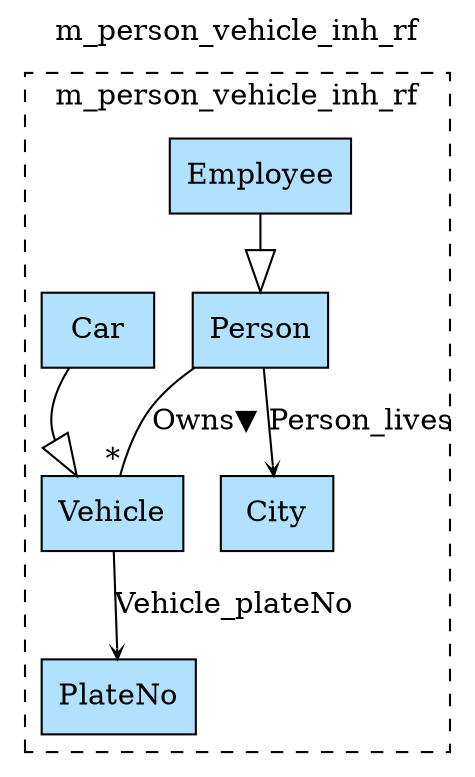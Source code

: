 digraph {graph[label=m_person_vehicle_inh_rf,labelloc=tl,labelfontsize=12];
subgraph cluster_m_person_vehicle_inh_rf{style=dashed;label=m_person_vehicle_inh_rf;
"Employee"[shape=record,fillcolor=lightskyblue1,style = filled,label="Employee"];
"Car"[shape=record,fillcolor=lightskyblue1,style = filled,label="Car"];
"City"[shape=record,fillcolor=lightskyblue1,style = filled,label="City"];
"PlateNo"[shape=record,fillcolor=lightskyblue1,style = filled,label="PlateNo"];
"Person"[shape=record,fillcolor=lightskyblue1,style = filled,label="Person"];
"Vehicle"[shape=record,fillcolor=lightskyblue1,style = filled,label="Vehicle"];

"Employee"->"Person"[arrowhead=onormal,arrowsize=2.0];
"Car"->"Vehicle"[arrowhead=onormal,arrowsize=2.0];
"Person"->"Vehicle"[label="Owns▼",dir=none,taillabel="",headlabel="*"];
"Person"->"City"[label="Person_lives",arrowhead=vee,headlabel="",arrowsize=.5];
"Vehicle"->"PlateNo"[label="Vehicle_plateNo",arrowhead=vee,headlabel="",arrowsize=.5];

}
}